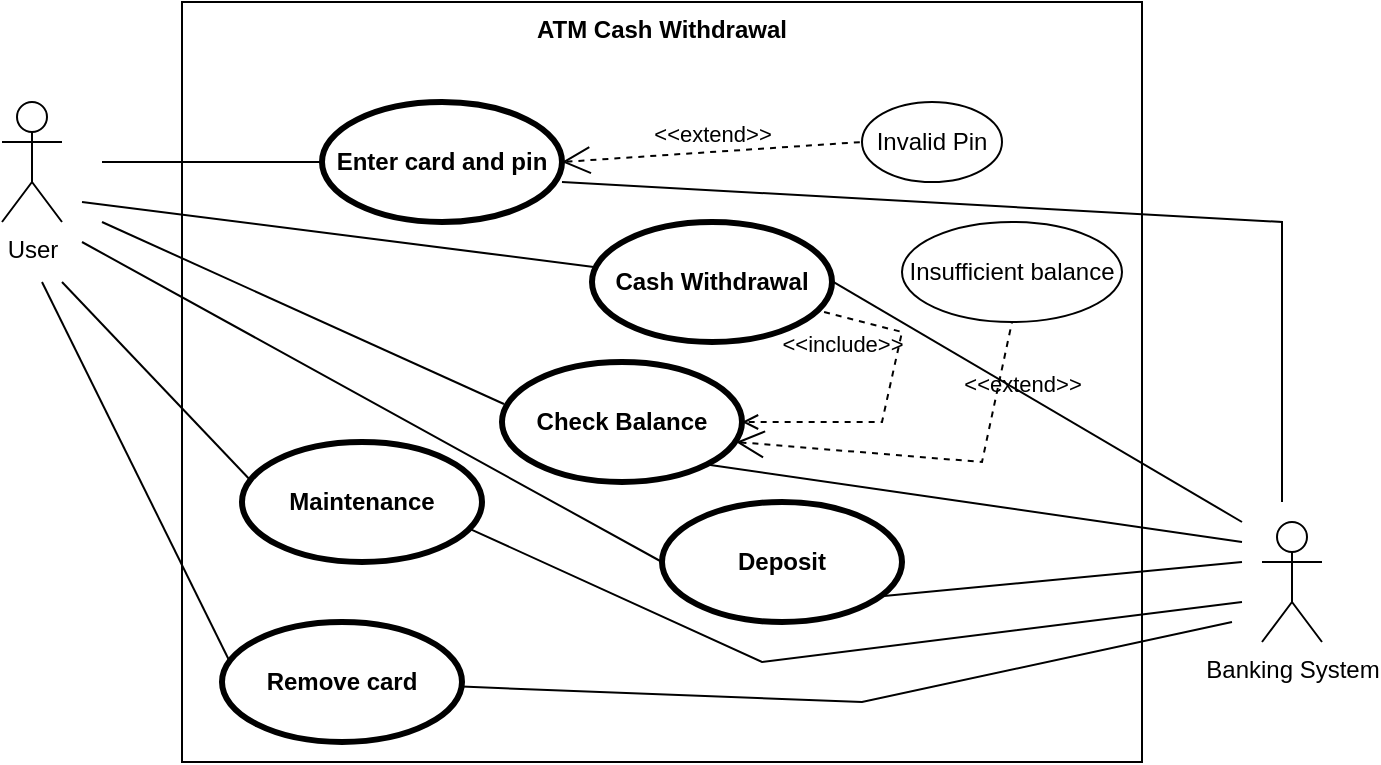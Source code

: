 <mxfile version="21.3.7" type="github">
  <diagram id="wZHUh0PHe3u16E74AbIc" name="Page-1">
    <mxGraphModel dx="810" dy="476" grid="1" gridSize="10" guides="1" tooltips="1" connect="1" arrows="1" fold="1" page="1" pageScale="1" pageWidth="850" pageHeight="1100" math="0" shadow="0">
      <root>
        <mxCell id="0" />
        <mxCell id="1" parent="0" />
        <mxCell id="f0-JGGhkmQzOCE-lL7dx-3" value="ATM Cash Withdrawal" style="shape=rect;html=1;verticalAlign=top;fontStyle=1;whiteSpace=wrap;align=center;" vertex="1" parent="1">
          <mxGeometry x="160" y="270" width="480" height="380" as="geometry" />
        </mxCell>
        <mxCell id="f0-JGGhkmQzOCE-lL7dx-4" value="User" style="shape=umlActor;html=1;verticalLabelPosition=bottom;verticalAlign=top;align=center;" vertex="1" parent="1">
          <mxGeometry x="70" y="320" width="30" height="60" as="geometry" />
        </mxCell>
        <mxCell id="f0-JGGhkmQzOCE-lL7dx-6" value="Banking System" style="shape=umlActor;html=1;verticalLabelPosition=bottom;verticalAlign=top;align=center;" vertex="1" parent="1">
          <mxGeometry x="700" y="530" width="30" height="60" as="geometry" />
        </mxCell>
        <mxCell id="f0-JGGhkmQzOCE-lL7dx-9" value="Enter card and pin" style="shape=ellipse;html=1;strokeWidth=3;fontStyle=1;whiteSpace=wrap;align=center;perimeter=ellipsePerimeter;" vertex="1" parent="1">
          <mxGeometry x="230" y="320" width="120" height="60" as="geometry" />
        </mxCell>
        <mxCell id="f0-JGGhkmQzOCE-lL7dx-12" value="Invalid Pin" style="ellipse;whiteSpace=wrap;html=1;" vertex="1" parent="1">
          <mxGeometry x="500" y="320" width="70" height="40" as="geometry" />
        </mxCell>
        <mxCell id="f0-JGGhkmQzOCE-lL7dx-13" value="&amp;lt;&amp;lt;extend&amp;gt;&amp;gt;" style="edgeStyle=none;html=1;startArrow=open;endArrow=none;startSize=12;verticalAlign=bottom;dashed=1;labelBackgroundColor=none;rounded=0;exitX=1;exitY=0.5;exitDx=0;exitDy=0;" edge="1" parent="1" source="f0-JGGhkmQzOCE-lL7dx-9">
          <mxGeometry width="160" relative="1" as="geometry">
            <mxPoint x="340" y="339.5" as="sourcePoint" />
            <mxPoint x="500" y="340" as="targetPoint" />
          </mxGeometry>
        </mxCell>
        <mxCell id="f0-JGGhkmQzOCE-lL7dx-14" value="" style="edgeStyle=none;html=1;endArrow=none;verticalAlign=bottom;rounded=0;" edge="1" parent="1">
          <mxGeometry width="160" relative="1" as="geometry">
            <mxPoint x="120" y="350" as="sourcePoint" />
            <mxPoint x="230" y="350" as="targetPoint" />
          </mxGeometry>
        </mxCell>
        <mxCell id="f0-JGGhkmQzOCE-lL7dx-15" value="Maintenance" style="shape=ellipse;html=1;strokeWidth=3;fontStyle=1;whiteSpace=wrap;align=center;perimeter=ellipsePerimeter;" vertex="1" parent="1">
          <mxGeometry x="190" y="490" width="120" height="60" as="geometry" />
        </mxCell>
        <mxCell id="f0-JGGhkmQzOCE-lL7dx-17" value="Cash Withdrawal" style="shape=ellipse;html=1;strokeWidth=3;fontStyle=1;whiteSpace=wrap;align=center;perimeter=ellipsePerimeter;" vertex="1" parent="1">
          <mxGeometry x="365" y="380" width="120" height="60" as="geometry" />
        </mxCell>
        <mxCell id="f0-JGGhkmQzOCE-lL7dx-18" value="Deposit" style="shape=ellipse;html=1;strokeWidth=3;fontStyle=1;whiteSpace=wrap;align=center;perimeter=ellipsePerimeter;" vertex="1" parent="1">
          <mxGeometry x="400" y="520" width="120" height="60" as="geometry" />
        </mxCell>
        <mxCell id="f0-JGGhkmQzOCE-lL7dx-20" value="" style="edgeStyle=none;html=1;endArrow=none;verticalAlign=bottom;rounded=0;" edge="1" parent="1" target="f0-JGGhkmQzOCE-lL7dx-17">
          <mxGeometry width="160" relative="1" as="geometry">
            <mxPoint x="110" y="370" as="sourcePoint" />
            <mxPoint x="310" y="410" as="targetPoint" />
          </mxGeometry>
        </mxCell>
        <mxCell id="f0-JGGhkmQzOCE-lL7dx-21" value="" style="edgeStyle=none;html=1;endArrow=none;verticalAlign=bottom;rounded=0;entryX=0;entryY=0.5;entryDx=0;entryDy=0;" edge="1" parent="1" target="f0-JGGhkmQzOCE-lL7dx-18">
          <mxGeometry width="160" relative="1" as="geometry">
            <mxPoint x="110" y="390" as="sourcePoint" />
            <mxPoint x="400" y="540" as="targetPoint" />
            <Array as="points" />
          </mxGeometry>
        </mxCell>
        <mxCell id="f0-JGGhkmQzOCE-lL7dx-22" value="" style="edgeStyle=none;html=1;endArrow=none;verticalAlign=bottom;rounded=0;entryX=0.042;entryY=0.333;entryDx=0;entryDy=0;entryPerimeter=0;" edge="1" parent="1" target="f0-JGGhkmQzOCE-lL7dx-15">
          <mxGeometry width="160" relative="1" as="geometry">
            <mxPoint x="100" y="410" as="sourcePoint" />
            <mxPoint x="240" y="590" as="targetPoint" />
            <Array as="points" />
          </mxGeometry>
        </mxCell>
        <mxCell id="f0-JGGhkmQzOCE-lL7dx-23" value="" style="edgeStyle=none;html=1;endArrow=none;verticalAlign=bottom;rounded=0;" edge="1" parent="1">
          <mxGeometry width="160" relative="1" as="geometry">
            <mxPoint x="350" y="360" as="sourcePoint" />
            <mxPoint x="710" y="520" as="targetPoint" />
            <Array as="points">
              <mxPoint x="710" y="380" />
            </Array>
          </mxGeometry>
        </mxCell>
        <mxCell id="f0-JGGhkmQzOCE-lL7dx-24" value="" style="edgeStyle=none;html=1;endArrow=none;verticalAlign=bottom;rounded=0;exitX=1;exitY=0.492;exitDx=0;exitDy=0;exitPerimeter=0;" edge="1" parent="1" source="f0-JGGhkmQzOCE-lL7dx-17">
          <mxGeometry width="160" relative="1" as="geometry">
            <mxPoint x="540" y="419.5" as="sourcePoint" />
            <mxPoint x="690" y="530" as="targetPoint" />
            <Array as="points" />
          </mxGeometry>
        </mxCell>
        <mxCell id="f0-JGGhkmQzOCE-lL7dx-25" value="" style="edgeStyle=none;html=1;endArrow=none;verticalAlign=bottom;rounded=0;exitX=0.925;exitY=0.783;exitDx=0;exitDy=0;exitPerimeter=0;" edge="1" parent="1" source="f0-JGGhkmQzOCE-lL7dx-18">
          <mxGeometry width="160" relative="1" as="geometry">
            <mxPoint x="530" y="530" as="sourcePoint" />
            <mxPoint x="690" y="550" as="targetPoint" />
          </mxGeometry>
        </mxCell>
        <mxCell id="f0-JGGhkmQzOCE-lL7dx-26" value="" style="edgeStyle=none;html=1;endArrow=none;verticalAlign=bottom;rounded=0;exitX=0.942;exitY=0.717;exitDx=0;exitDy=0;exitPerimeter=0;" edge="1" parent="1" source="f0-JGGhkmQzOCE-lL7dx-15">
          <mxGeometry width="160" relative="1" as="geometry">
            <mxPoint x="370" y="590" as="sourcePoint" />
            <mxPoint x="690" y="570" as="targetPoint" />
            <Array as="points">
              <mxPoint x="450" y="600" />
            </Array>
          </mxGeometry>
        </mxCell>
        <mxCell id="f0-JGGhkmQzOCE-lL7dx-28" value="Remove card" style="shape=ellipse;html=1;strokeWidth=3;fontStyle=1;whiteSpace=wrap;align=center;perimeter=ellipsePerimeter;" vertex="1" parent="1">
          <mxGeometry x="180" y="580" width="120" height="60" as="geometry" />
        </mxCell>
        <mxCell id="f0-JGGhkmQzOCE-lL7dx-29" value="" style="edgeStyle=none;html=1;endArrow=none;verticalAlign=bottom;rounded=0;entryX=0.033;entryY=0.333;entryDx=0;entryDy=0;entryPerimeter=0;" edge="1" parent="1" target="f0-JGGhkmQzOCE-lL7dx-28">
          <mxGeometry width="160" relative="1" as="geometry">
            <mxPoint x="90" y="410" as="sourcePoint" />
            <mxPoint x="215" y="585" as="targetPoint" />
            <Array as="points" />
          </mxGeometry>
        </mxCell>
        <mxCell id="f0-JGGhkmQzOCE-lL7dx-30" value="" style="edgeStyle=none;html=1;endArrow=none;verticalAlign=bottom;rounded=0;" edge="1" parent="1" source="f0-JGGhkmQzOCE-lL7dx-28">
          <mxGeometry width="160" relative="1" as="geometry">
            <mxPoint x="320" y="605" as="sourcePoint" />
            <mxPoint x="685" y="580" as="targetPoint" />
            <Array as="points">
              <mxPoint x="500" y="620" />
            </Array>
          </mxGeometry>
        </mxCell>
        <mxCell id="f0-JGGhkmQzOCE-lL7dx-33" value="Check Balance" style="shape=ellipse;html=1;strokeWidth=3;fontStyle=1;whiteSpace=wrap;align=center;perimeter=ellipsePerimeter;" vertex="1" parent="1">
          <mxGeometry x="320" y="450" width="120" height="60" as="geometry" />
        </mxCell>
        <mxCell id="f0-JGGhkmQzOCE-lL7dx-36" value="" style="edgeStyle=none;html=1;endArrow=none;verticalAlign=bottom;rounded=0;entryX=0.008;entryY=0.35;entryDx=0;entryDy=0;entryPerimeter=0;" edge="1" parent="1" target="f0-JGGhkmQzOCE-lL7dx-33">
          <mxGeometry width="160" relative="1" as="geometry">
            <mxPoint x="120" y="380" as="sourcePoint" />
            <mxPoint x="377" y="413" as="targetPoint" />
          </mxGeometry>
        </mxCell>
        <mxCell id="f0-JGGhkmQzOCE-lL7dx-37" value="" style="edgeStyle=none;html=1;endArrow=none;verticalAlign=bottom;rounded=0;exitX=1;exitY=1;exitDx=0;exitDy=0;" edge="1" parent="1" source="f0-JGGhkmQzOCE-lL7dx-33">
          <mxGeometry width="160" relative="1" as="geometry">
            <mxPoint x="440" y="487" as="sourcePoint" />
            <mxPoint x="690" y="540" as="targetPoint" />
          </mxGeometry>
        </mxCell>
        <mxCell id="f0-JGGhkmQzOCE-lL7dx-39" value="&amp;lt;&amp;lt;include&amp;gt;&amp;gt;" style="edgeStyle=none;html=1;endArrow=open;verticalAlign=bottom;dashed=1;labelBackgroundColor=none;rounded=0;entryX=1;entryY=0.5;entryDx=0;entryDy=0;exitX=0.967;exitY=0.75;exitDx=0;exitDy=0;exitPerimeter=0;" edge="1" parent="1" source="f0-JGGhkmQzOCE-lL7dx-17" target="f0-JGGhkmQzOCE-lL7dx-33">
          <mxGeometry x="-0.809" y="-22" width="160" relative="1" as="geometry">
            <mxPoint x="480" y="435" as="sourcePoint" />
            <mxPoint x="470" y="485" as="targetPoint" />
            <Array as="points">
              <mxPoint x="520" y="435" />
              <mxPoint x="510" y="480" />
            </Array>
            <mxPoint as="offset" />
          </mxGeometry>
        </mxCell>
        <mxCell id="f0-JGGhkmQzOCE-lL7dx-40" value="Insufficient balance" style="ellipse;whiteSpace=wrap;html=1;" vertex="1" parent="1">
          <mxGeometry x="520" y="380" width="110" height="50" as="geometry" />
        </mxCell>
        <mxCell id="f0-JGGhkmQzOCE-lL7dx-41" value="&amp;lt;&amp;lt;extend&amp;gt;&amp;gt;" style="edgeStyle=none;html=1;startArrow=open;endArrow=none;startSize=12;verticalAlign=bottom;dashed=1;labelBackgroundColor=none;rounded=0;exitX=0.975;exitY=0.667;exitDx=0;exitDy=0;entryX=0.5;entryY=1;entryDx=0;entryDy=0;exitPerimeter=0;" edge="1" parent="1" source="f0-JGGhkmQzOCE-lL7dx-33" target="f0-JGGhkmQzOCE-lL7dx-40">
          <mxGeometry x="0.61" y="-13" width="160" relative="1" as="geometry">
            <mxPoint x="360" y="360" as="sourcePoint" />
            <mxPoint x="510" y="350" as="targetPoint" />
            <Array as="points">
              <mxPoint x="560" y="500" />
            </Array>
            <mxPoint as="offset" />
          </mxGeometry>
        </mxCell>
      </root>
    </mxGraphModel>
  </diagram>
</mxfile>
